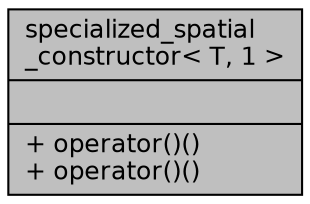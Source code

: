 digraph "specialized_spatial_constructor&lt; T, 1 &gt;"
{
  bgcolor="transparent";
  edge [fontname="Helvetica",fontsize="12",labelfontname="Helvetica",labelfontsize="12"];
  node [fontname="Helvetica",fontsize="12",shape=record];
  Node1 [label="{specialized_spatial\l_constructor\< T, 1 \>\n||+ operator()()\l+ operator()()\l}",height=0.2,width=0.4,color="black", fillcolor="grey75", style="filled", fontcolor="black"];
}

